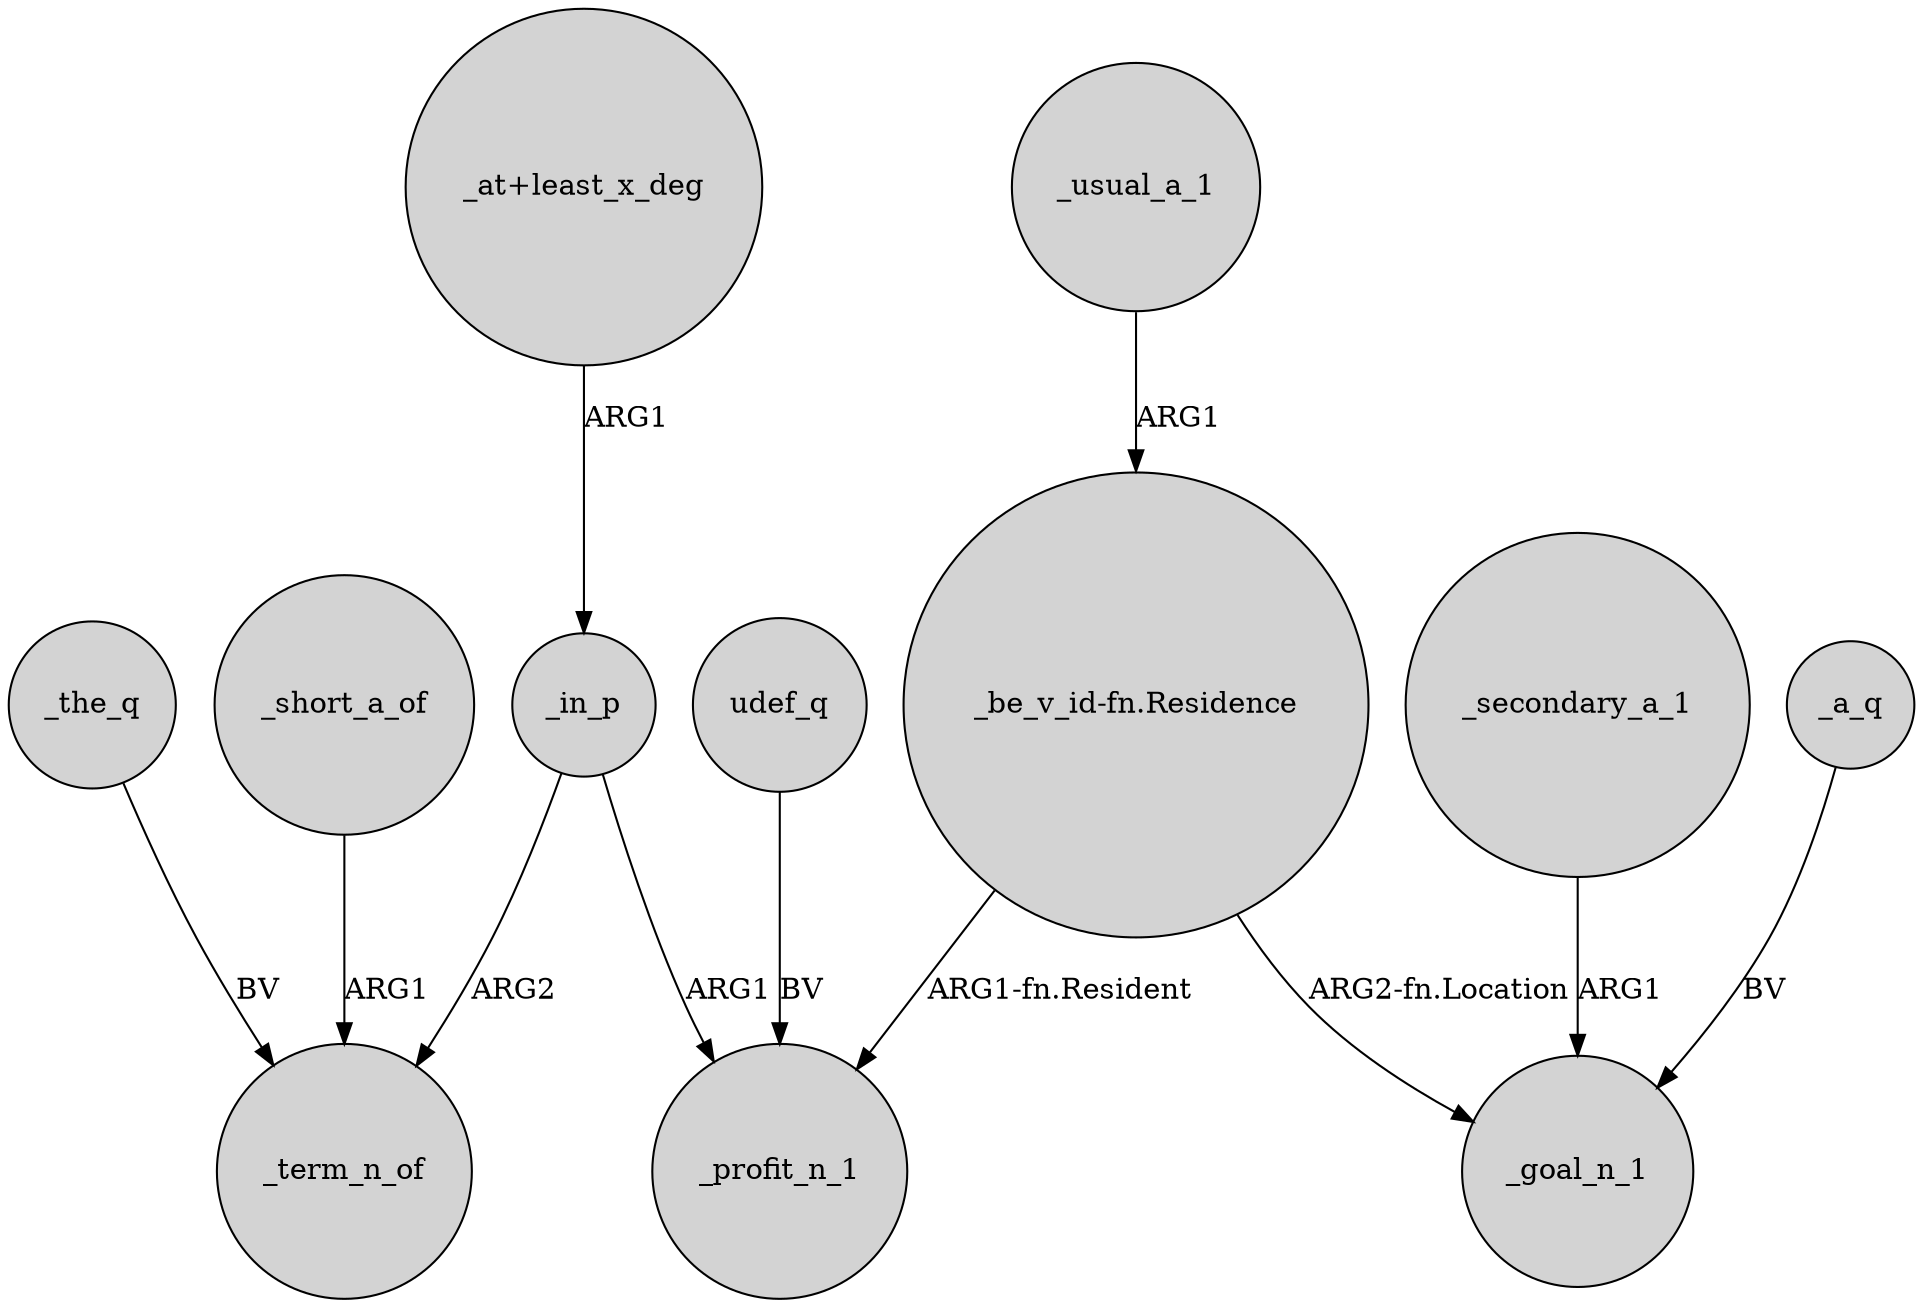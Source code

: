 digraph {
	node [shape=circle style=filled]
	"_at+least_x_deg" -> _in_p [label=ARG1]
	_short_a_of -> _term_n_of [label=ARG1]
	_usual_a_1 -> "_be_v_id-fn.Residence" [label=ARG1]
	_in_p -> _term_n_of [label=ARG2]
	_secondary_a_1 -> _goal_n_1 [label=ARG1]
	"_be_v_id-fn.Residence" -> _goal_n_1 [label="ARG2-fn.Location"]
	_a_q -> _goal_n_1 [label=BV]
	_the_q -> _term_n_of [label=BV]
	"_be_v_id-fn.Residence" -> _profit_n_1 [label="ARG1-fn.Resident"]
	_in_p -> _profit_n_1 [label=ARG1]
	udef_q -> _profit_n_1 [label=BV]
}
